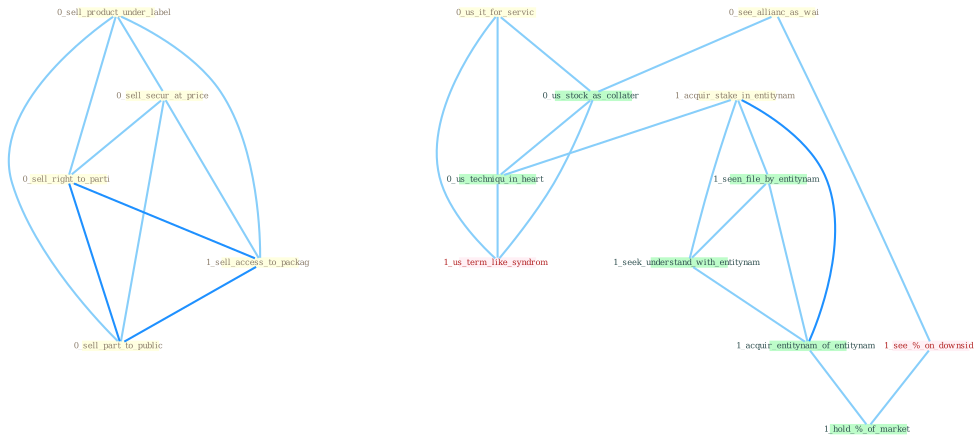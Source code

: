 Graph G{ 
    node
    [shape=polygon,style=filled,width=.5,height=.06,color="#BDFCC9",fixedsize=true,fontsize=4,
    fontcolor="#2f4f4f"];
    {node
    [color="#ffffe0", fontcolor="#8b7d6b"] "0_sell_product_under_label " "0_us_it_for_servic " "0_see_allianc_as_wai " "0_sell_secur_at_price " "1_acquir_stake_in_entitynam " "0_sell_right_to_parti " "1_sell_access_to_packag " "0_sell_part_to_public "}
{node [color="#fff0f5", fontcolor="#b22222"] "1_see_%_on_downsid " "1_us_term_like_syndrom "}
edge [color="#B0E2FF"];

	"0_sell_product_under_label " -- "0_sell_secur_at_price " [w="1", color="#87cefa" ];
	"0_sell_product_under_label " -- "0_sell_right_to_parti " [w="1", color="#87cefa" ];
	"0_sell_product_under_label " -- "1_sell_access_to_packag " [w="1", color="#87cefa" ];
	"0_sell_product_under_label " -- "0_sell_part_to_public " [w="1", color="#87cefa" ];
	"0_us_it_for_servic " -- "0_us_stock_as_collater " [w="1", color="#87cefa" ];
	"0_us_it_for_servic " -- "0_us_techniqu_in_heart " [w="1", color="#87cefa" ];
	"0_us_it_for_servic " -- "1_us_term_like_syndrom " [w="1", color="#87cefa" ];
	"0_see_allianc_as_wai " -- "0_us_stock_as_collater " [w="1", color="#87cefa" ];
	"0_see_allianc_as_wai " -- "1_see_%_on_downsid " [w="1", color="#87cefa" ];
	"0_sell_secur_at_price " -- "0_sell_right_to_parti " [w="1", color="#87cefa" ];
	"0_sell_secur_at_price " -- "1_sell_access_to_packag " [w="1", color="#87cefa" ];
	"0_sell_secur_at_price " -- "0_sell_part_to_public " [w="1", color="#87cefa" ];
	"1_acquir_stake_in_entitynam " -- "1_seen_file_by_entitynam " [w="1", color="#87cefa" ];
	"1_acquir_stake_in_entitynam " -- "1_seek_understand_with_entitynam " [w="1", color="#87cefa" ];
	"1_acquir_stake_in_entitynam " -- "1_acquir_entitynam_of_entitynam " [w="2", color="#1e90ff" , len=0.8];
	"1_acquir_stake_in_entitynam " -- "0_us_techniqu_in_heart " [w="1", color="#87cefa" ];
	"0_sell_right_to_parti " -- "1_sell_access_to_packag " [w="2", color="#1e90ff" , len=0.8];
	"0_sell_right_to_parti " -- "0_sell_part_to_public " [w="2", color="#1e90ff" , len=0.8];
	"1_sell_access_to_packag " -- "0_sell_part_to_public " [w="2", color="#1e90ff" , len=0.8];
	"1_seen_file_by_entitynam " -- "1_seek_understand_with_entitynam " [w="1", color="#87cefa" ];
	"1_seen_file_by_entitynam " -- "1_acquir_entitynam_of_entitynam " [w="1", color="#87cefa" ];
	"0_us_stock_as_collater " -- "0_us_techniqu_in_heart " [w="1", color="#87cefa" ];
	"0_us_stock_as_collater " -- "1_us_term_like_syndrom " [w="1", color="#87cefa" ];
	"1_seek_understand_with_entitynam " -- "1_acquir_entitynam_of_entitynam " [w="1", color="#87cefa" ];
	"1_acquir_entitynam_of_entitynam " -- "1_hold_%_of_market " [w="1", color="#87cefa" ];
	"0_us_techniqu_in_heart " -- "1_us_term_like_syndrom " [w="1", color="#87cefa" ];
	"1_see_%_on_downsid " -- "1_hold_%_of_market " [w="1", color="#87cefa" ];
}